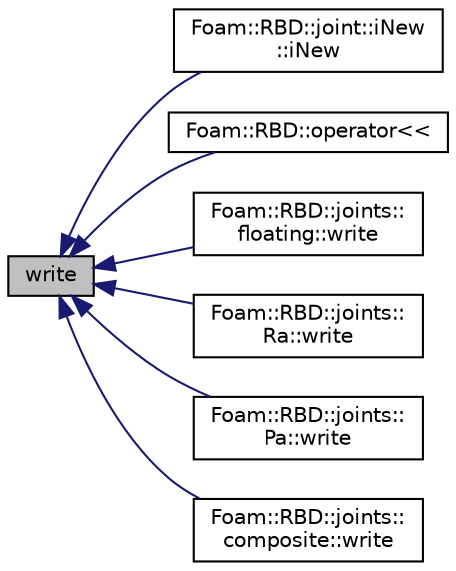 digraph "write"
{
  bgcolor="transparent";
  edge [fontname="Helvetica",fontsize="10",labelfontname="Helvetica",labelfontsize="10"];
  node [fontname="Helvetica",fontsize="10",shape=record];
  rankdir="LR";
  Node381 [label="write",height=0.2,width=0.4,color="black", fillcolor="grey75", style="filled", fontcolor="black"];
  Node381 -> Node382 [dir="back",color="midnightblue",fontsize="10",style="solid",fontname="Helvetica"];
  Node382 [label="Foam::RBD::joint::iNew\l::iNew",height=0.2,width=0.4,color="black",URL="$a30369.html#a61955e2a18bf73b73abb256d14ca101a"];
  Node381 -> Node383 [dir="back",color="midnightblue",fontsize="10",style="solid",fontname="Helvetica"];
  Node383 [label="Foam::RBD::operator\<\<",height=0.2,width=0.4,color="black",URL="$a21906.html#a2d4565c2a2f1edc3b6f56aaa08bebd79"];
  Node381 -> Node384 [dir="back",color="midnightblue",fontsize="10",style="solid",fontname="Helvetica"];
  Node384 [label="Foam::RBD::joints::\lfloating::write",height=0.2,width=0.4,color="black",URL="$a30357.html#a293fdfec8bdfbd5c3913ab4c9f3454ff",tooltip="Write. "];
  Node381 -> Node385 [dir="back",color="midnightblue",fontsize="10",style="solid",fontname="Helvetica"];
  Node385 [label="Foam::RBD::joints::\lRa::write",height=0.2,width=0.4,color="black",URL="$a30397.html#a293fdfec8bdfbd5c3913ab4c9f3454ff",tooltip="Write. "];
  Node381 -> Node386 [dir="back",color="midnightblue",fontsize="10",style="solid",fontname="Helvetica"];
  Node386 [label="Foam::RBD::joints::\lPa::write",height=0.2,width=0.4,color="black",URL="$a30377.html#a293fdfec8bdfbd5c3913ab4c9f3454ff",tooltip="Write. "];
  Node381 -> Node387 [dir="back",color="midnightblue",fontsize="10",style="solid",fontname="Helvetica"];
  Node387 [label="Foam::RBD::joints::\lcomposite::write",height=0.2,width=0.4,color="black",URL="$a30353.html#a293fdfec8bdfbd5c3913ab4c9f3454ff",tooltip="Write. "];
}
